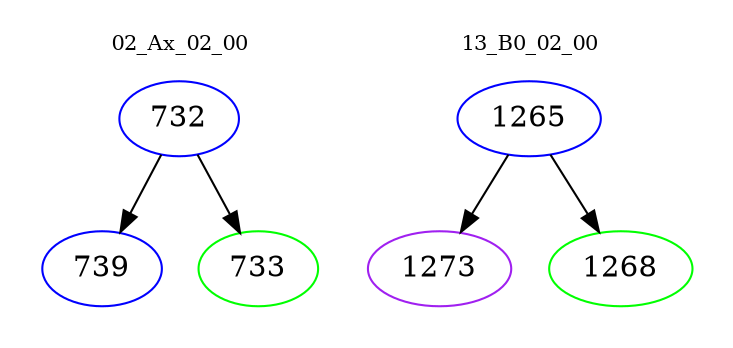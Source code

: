 digraph{
subgraph cluster_0 {
color = white
label = "02_Ax_02_00";
fontsize=10;
T0_732 [label="732", color="blue"]
T0_732 -> T0_739 [color="black"]
T0_739 [label="739", color="blue"]
T0_732 -> T0_733 [color="black"]
T0_733 [label="733", color="green"]
}
subgraph cluster_1 {
color = white
label = "13_B0_02_00";
fontsize=10;
T1_1265 [label="1265", color="blue"]
T1_1265 -> T1_1273 [color="black"]
T1_1273 [label="1273", color="purple"]
T1_1265 -> T1_1268 [color="black"]
T1_1268 [label="1268", color="green"]
}
}
